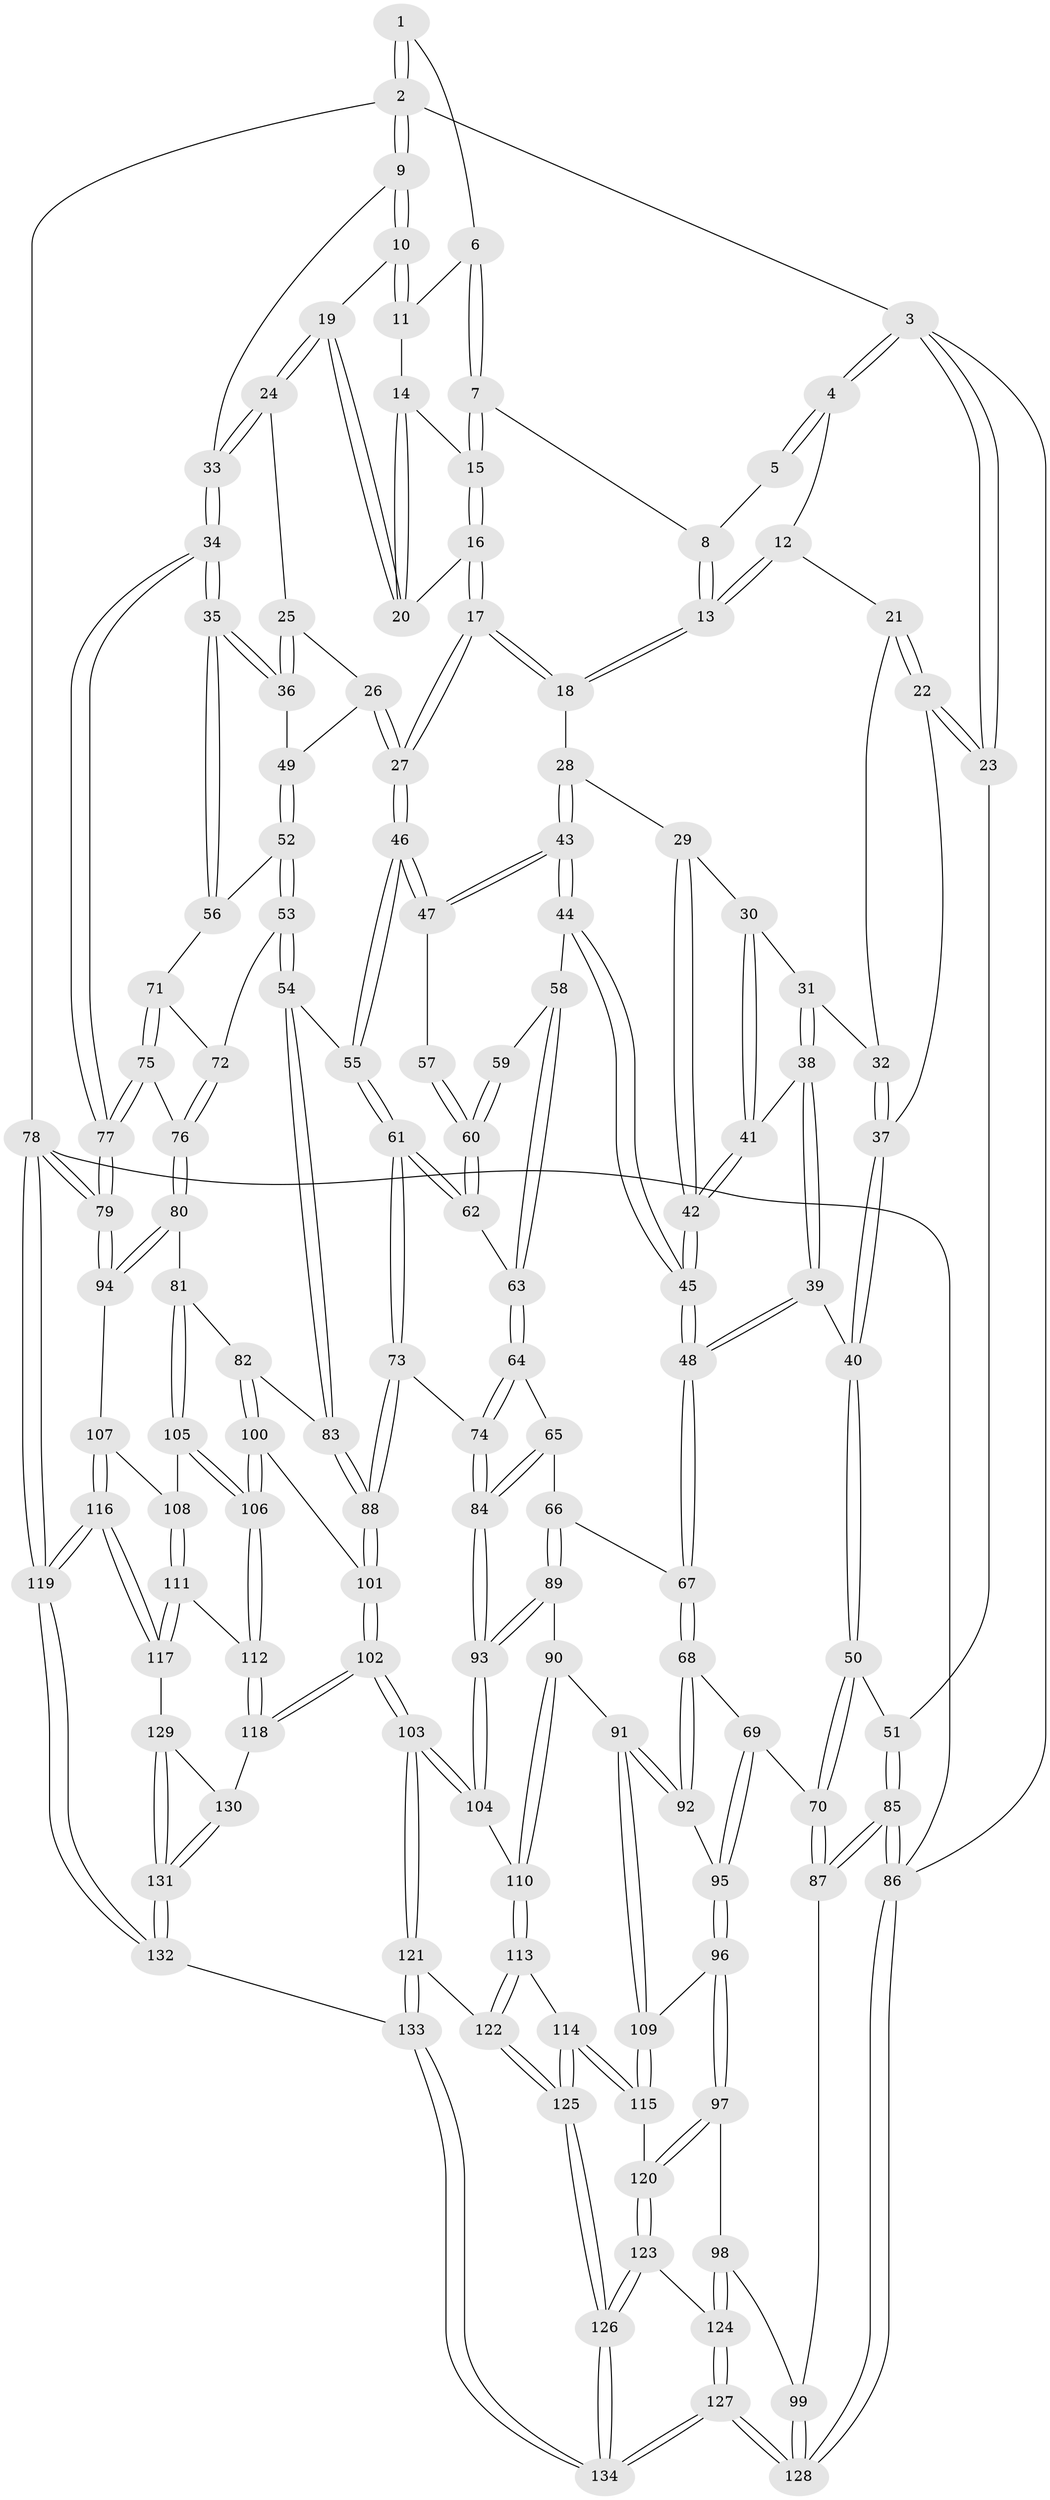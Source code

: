 // Generated by graph-tools (version 1.1) at 2025/27/03/15/25 16:27:56]
// undirected, 134 vertices, 332 edges
graph export_dot {
graph [start="1"]
  node [color=gray90,style=filled];
  1 [pos="+0.8520379527246034+0"];
  2 [pos="+1+0"];
  3 [pos="+0+0"];
  4 [pos="+0.25462650733685854+0"];
  5 [pos="+0.7118192102331081+0"];
  6 [pos="+0.8497036682504215+0"];
  7 [pos="+0.7347105298774274+0.08662116743958459"];
  8 [pos="+0.6579999650427434+0.013257605079438467"];
  9 [pos="+1+0.14220738718443204"];
  10 [pos="+0.88406493758509+0.07914445076333497"];
  11 [pos="+0.8596610802179545+0.022078566004252675"];
  12 [pos="+0.32165185801856583+0"];
  13 [pos="+0.5530679604032538+0.16414427625378153"];
  14 [pos="+0.7720930144441451+0.10489222531877342"];
  15 [pos="+0.7437947711328469+0.11004171165956385"];
  16 [pos="+0.7115754216845374+0.16670286645918037"];
  17 [pos="+0.6145305892236678+0.26134137841435756"];
  18 [pos="+0.5840953657981024+0.23604041825057961"];
  19 [pos="+0.8725163818734439+0.17533552648578696"];
  20 [pos="+0.8403356599114432+0.16345442818931483"];
  21 [pos="+0.29511846978993017+0.10350501432122136"];
  22 [pos="+0.11521846493056173+0.2714285378466377"];
  23 [pos="+0+0"];
  24 [pos="+0.8819401811218383+0.20096140552915745"];
  25 [pos="+0.880955090862823+0.20307578507272858"];
  26 [pos="+0.7946953603247631+0.31271251081678"];
  27 [pos="+0.6596191866608998+0.3396180842086793"];
  28 [pos="+0.4087822143223101+0.3043160874645636"];
  29 [pos="+0.4041856501765965+0.30451169802432193"];
  30 [pos="+0.38020998648129983+0.2938074055873958"];
  31 [pos="+0.3286288660128073+0.25954023241797347"];
  32 [pos="+0.31681583028473487+0.2398727332420239"];
  33 [pos="+1+0.16635146011949878"];
  34 [pos="+1+0.3705914983103369"];
  35 [pos="+1+0.374430942629351"];
  36 [pos="+1+0.3727340926384652"];
  37 [pos="+0.13113978715570795+0.3313463671200304"];
  38 [pos="+0.267192207032822+0.3613793747503676"];
  39 [pos="+0.1941040784653584+0.3973396682415754"];
  40 [pos="+0.1306519419880762+0.3921771866631365"];
  41 [pos="+0.31303127970153455+0.37454502093334924"];
  42 [pos="+0.36012686027838786+0.4171938855076338"];
  43 [pos="+0.44712413970977005+0.40460428281406113"];
  44 [pos="+0.39604745796834284+0.4539794535176279"];
  45 [pos="+0.36472648057415324+0.45708778461927607"];
  46 [pos="+0.6556810052986201+0.36263232683249086"];
  47 [pos="+0.556005200109585+0.4103835138566339"];
  48 [pos="+0.33392918049899717+0.4907116970038346"];
  49 [pos="+0.918935167782475+0.38883489552629624"];
  50 [pos="+0.1289518738810001+0.39426752482476607"];
  51 [pos="+0+0.3904174247478544"];
  52 [pos="+0.8815809192765703+0.48909091889578277"];
  53 [pos="+0.7718915225879205+0.5089800456565711"];
  54 [pos="+0.7198752763560771+0.5106679819320505"];
  55 [pos="+0.6826554994445357+0.47467843798640713"];
  56 [pos="+0.9054100444426928+0.5184240074407521"];
  57 [pos="+0.5440493890994196+0.4227468126411428"];
  58 [pos="+0.43429533191950154+0.4728836098490779"];
  59 [pos="+0.45867245974319726+0.4676273514126939"];
  60 [pos="+0.49770841264474774+0.5094784268333111"];
  61 [pos="+0.5765234285545274+0.5785921290345919"];
  62 [pos="+0.4920363270470611+0.5310702715548472"];
  63 [pos="+0.4635874004887109+0.5377866767174105"];
  64 [pos="+0.46090830676010547+0.5406712781792206"];
  65 [pos="+0.41500992412907334+0.5740058751158307"];
  66 [pos="+0.3633550808351812+0.5789788540222451"];
  67 [pos="+0.32830607255708694+0.5516945287917592"];
  68 [pos="+0.2255930012929561+0.5994945024238403"];
  69 [pos="+0.12000300237032335+0.5902570037124895"];
  70 [pos="+0.11613954536866598+0.5881815907088448"];
  71 [pos="+0.9095297975980902+0.5257076492155836"];
  72 [pos="+0.8480509793321053+0.569132235592203"];
  73 [pos="+0.547944051877388+0.6644182586303027"];
  74 [pos="+0.5349794341192138+0.6699481578233385"];
  75 [pos="+0.9473553432156894+0.5822096654804557"];
  76 [pos="+0.8938909130950488+0.6405604297933963"];
  77 [pos="+1+0.5687758000402015"];
  78 [pos="+1+1"];
  79 [pos="+1+0.7209197456629896"];
  80 [pos="+0.8822657780204336+0.658544812397155"];
  81 [pos="+0.8538171851885105+0.6772201133917818"];
  82 [pos="+0.8240949746302618+0.6679931511653795"];
  83 [pos="+0.7428014004119518+0.6035459113245433"];
  84 [pos="+0.5315251035985584+0.6717826364894749"];
  85 [pos="+0+0.7033147585112527"];
  86 [pos="+0+1"];
  87 [pos="+0+0.7033504835432322"];
  88 [pos="+0.6512671836656492+0.719159481224619"];
  89 [pos="+0.3835738077798657+0.6898432199979363"];
  90 [pos="+0.3458277374669388+0.7255511020567913"];
  91 [pos="+0.3115653941062706+0.7384366375928453"];
  92 [pos="+0.29354838638071634+0.7244491048473602"];
  93 [pos="+0.4964714186258687+0.7073640656176621"];
  94 [pos="+1+0.7429581941206035"];
  95 [pos="+0.17152801562971287+0.7400624380165989"];
  96 [pos="+0.16568582485709726+0.7773164954983753"];
  97 [pos="+0.15204017200685058+0.8153316990913974"];
  98 [pos="+0.11818496868937356+0.8310884916365905"];
  99 [pos="+0.035882281550772235+0.82388712976169"];
  100 [pos="+0.7303776715729964+0.7577715593621923"];
  101 [pos="+0.662092888561452+0.74734765429184"];
  102 [pos="+0.6199402914541796+0.883770728734851"];
  103 [pos="+0.6178626549373195+0.8846720154772261"];
  104 [pos="+0.49476613546452175+0.7493186227701094"];
  105 [pos="+0.8573638331713622+0.7052586605989623"];
  106 [pos="+0.8124706007070381+0.8353368165439776"];
  107 [pos="+0.9664993231063213+0.778005815266007"];
  108 [pos="+0.9238432497950283+0.7680028256733443"];
  109 [pos="+0.30247031970569666+0.7718888496242147"];
  110 [pos="+0.43412200110433574+0.8293385444975816"];
  111 [pos="+0.8444039159525867+0.8716749022334477"];
  112 [pos="+0.8132286396797765+0.839336055813615"];
  113 [pos="+0.4297793006828937+0.8498773999738668"];
  114 [pos="+0.3453487900438502+0.8869579766813079"];
  115 [pos="+0.2957911032717306+0.8439827102164924"];
  116 [pos="+0.916299901902713+0.9305834394639573"];
  117 [pos="+0.8618641508453276+0.8996657041969415"];
  118 [pos="+0.6465713223259967+0.8912709200962909"];
  119 [pos="+1+1"];
  120 [pos="+0.2384767978105108+0.8571383193604205"];
  121 [pos="+0.5666126977836822+0.9354890626301241"];
  122 [pos="+0.5176417991403612+0.9201605462792956"];
  123 [pos="+0.22402173912332932+0.9001077034555457"];
  124 [pos="+0.16066299596600886+1"];
  125 [pos="+0.34170669307599943+1"];
  126 [pos="+0.3405524634730274+1"];
  127 [pos="+0.10844529184186001+1"];
  128 [pos="+0.10593593086168762+1"];
  129 [pos="+0.7896166564929196+0.9487525040347499"];
  130 [pos="+0.651059430161764+0.8954705365060122"];
  131 [pos="+0.7432414569627721+1"];
  132 [pos="+0.7480861859032443+1"];
  133 [pos="+0.552229656632659+1"];
  134 [pos="+0.267113755960452+1"];
  1 -- 2;
  1 -- 2;
  1 -- 6;
  2 -- 3;
  2 -- 9;
  2 -- 9;
  2 -- 78;
  3 -- 4;
  3 -- 4;
  3 -- 23;
  3 -- 23;
  3 -- 86;
  4 -- 5;
  4 -- 5;
  4 -- 12;
  5 -- 8;
  6 -- 7;
  6 -- 7;
  6 -- 11;
  7 -- 8;
  7 -- 15;
  7 -- 15;
  8 -- 13;
  8 -- 13;
  9 -- 10;
  9 -- 10;
  9 -- 33;
  10 -- 11;
  10 -- 11;
  10 -- 19;
  11 -- 14;
  12 -- 13;
  12 -- 13;
  12 -- 21;
  13 -- 18;
  13 -- 18;
  14 -- 15;
  14 -- 20;
  14 -- 20;
  15 -- 16;
  15 -- 16;
  16 -- 17;
  16 -- 17;
  16 -- 20;
  17 -- 18;
  17 -- 18;
  17 -- 27;
  17 -- 27;
  18 -- 28;
  19 -- 20;
  19 -- 20;
  19 -- 24;
  19 -- 24;
  21 -- 22;
  21 -- 22;
  21 -- 32;
  22 -- 23;
  22 -- 23;
  22 -- 37;
  23 -- 51;
  24 -- 25;
  24 -- 33;
  24 -- 33;
  25 -- 26;
  25 -- 36;
  25 -- 36;
  26 -- 27;
  26 -- 27;
  26 -- 49;
  27 -- 46;
  27 -- 46;
  28 -- 29;
  28 -- 43;
  28 -- 43;
  29 -- 30;
  29 -- 42;
  29 -- 42;
  30 -- 31;
  30 -- 41;
  30 -- 41;
  31 -- 32;
  31 -- 38;
  31 -- 38;
  32 -- 37;
  32 -- 37;
  33 -- 34;
  33 -- 34;
  34 -- 35;
  34 -- 35;
  34 -- 77;
  34 -- 77;
  35 -- 36;
  35 -- 36;
  35 -- 56;
  35 -- 56;
  36 -- 49;
  37 -- 40;
  37 -- 40;
  38 -- 39;
  38 -- 39;
  38 -- 41;
  39 -- 40;
  39 -- 48;
  39 -- 48;
  40 -- 50;
  40 -- 50;
  41 -- 42;
  41 -- 42;
  42 -- 45;
  42 -- 45;
  43 -- 44;
  43 -- 44;
  43 -- 47;
  43 -- 47;
  44 -- 45;
  44 -- 45;
  44 -- 58;
  45 -- 48;
  45 -- 48;
  46 -- 47;
  46 -- 47;
  46 -- 55;
  46 -- 55;
  47 -- 57;
  48 -- 67;
  48 -- 67;
  49 -- 52;
  49 -- 52;
  50 -- 51;
  50 -- 70;
  50 -- 70;
  51 -- 85;
  51 -- 85;
  52 -- 53;
  52 -- 53;
  52 -- 56;
  53 -- 54;
  53 -- 54;
  53 -- 72;
  54 -- 55;
  54 -- 83;
  54 -- 83;
  55 -- 61;
  55 -- 61;
  56 -- 71;
  57 -- 60;
  57 -- 60;
  58 -- 59;
  58 -- 63;
  58 -- 63;
  59 -- 60;
  59 -- 60;
  60 -- 62;
  60 -- 62;
  61 -- 62;
  61 -- 62;
  61 -- 73;
  61 -- 73;
  62 -- 63;
  63 -- 64;
  63 -- 64;
  64 -- 65;
  64 -- 74;
  64 -- 74;
  65 -- 66;
  65 -- 84;
  65 -- 84;
  66 -- 67;
  66 -- 89;
  66 -- 89;
  67 -- 68;
  67 -- 68;
  68 -- 69;
  68 -- 92;
  68 -- 92;
  69 -- 70;
  69 -- 95;
  69 -- 95;
  70 -- 87;
  70 -- 87;
  71 -- 72;
  71 -- 75;
  71 -- 75;
  72 -- 76;
  72 -- 76;
  73 -- 74;
  73 -- 88;
  73 -- 88;
  74 -- 84;
  74 -- 84;
  75 -- 76;
  75 -- 77;
  75 -- 77;
  76 -- 80;
  76 -- 80;
  77 -- 79;
  77 -- 79;
  78 -- 79;
  78 -- 79;
  78 -- 119;
  78 -- 119;
  78 -- 86;
  79 -- 94;
  79 -- 94;
  80 -- 81;
  80 -- 94;
  80 -- 94;
  81 -- 82;
  81 -- 105;
  81 -- 105;
  82 -- 83;
  82 -- 100;
  82 -- 100;
  83 -- 88;
  83 -- 88;
  84 -- 93;
  84 -- 93;
  85 -- 86;
  85 -- 86;
  85 -- 87;
  85 -- 87;
  86 -- 128;
  86 -- 128;
  87 -- 99;
  88 -- 101;
  88 -- 101;
  89 -- 90;
  89 -- 93;
  89 -- 93;
  90 -- 91;
  90 -- 110;
  90 -- 110;
  91 -- 92;
  91 -- 92;
  91 -- 109;
  91 -- 109;
  92 -- 95;
  93 -- 104;
  93 -- 104;
  94 -- 107;
  95 -- 96;
  95 -- 96;
  96 -- 97;
  96 -- 97;
  96 -- 109;
  97 -- 98;
  97 -- 120;
  97 -- 120;
  98 -- 99;
  98 -- 124;
  98 -- 124;
  99 -- 128;
  99 -- 128;
  100 -- 101;
  100 -- 106;
  100 -- 106;
  101 -- 102;
  101 -- 102;
  102 -- 103;
  102 -- 103;
  102 -- 118;
  102 -- 118;
  103 -- 104;
  103 -- 104;
  103 -- 121;
  103 -- 121;
  104 -- 110;
  105 -- 106;
  105 -- 106;
  105 -- 108;
  106 -- 112;
  106 -- 112;
  107 -- 108;
  107 -- 116;
  107 -- 116;
  108 -- 111;
  108 -- 111;
  109 -- 115;
  109 -- 115;
  110 -- 113;
  110 -- 113;
  111 -- 112;
  111 -- 117;
  111 -- 117;
  112 -- 118;
  112 -- 118;
  113 -- 114;
  113 -- 122;
  113 -- 122;
  114 -- 115;
  114 -- 115;
  114 -- 125;
  114 -- 125;
  115 -- 120;
  116 -- 117;
  116 -- 117;
  116 -- 119;
  116 -- 119;
  117 -- 129;
  118 -- 130;
  119 -- 132;
  119 -- 132;
  120 -- 123;
  120 -- 123;
  121 -- 122;
  121 -- 133;
  121 -- 133;
  122 -- 125;
  122 -- 125;
  123 -- 124;
  123 -- 126;
  123 -- 126;
  124 -- 127;
  124 -- 127;
  125 -- 126;
  125 -- 126;
  126 -- 134;
  126 -- 134;
  127 -- 128;
  127 -- 128;
  127 -- 134;
  127 -- 134;
  129 -- 130;
  129 -- 131;
  129 -- 131;
  130 -- 131;
  130 -- 131;
  131 -- 132;
  131 -- 132;
  132 -- 133;
  133 -- 134;
  133 -- 134;
}
